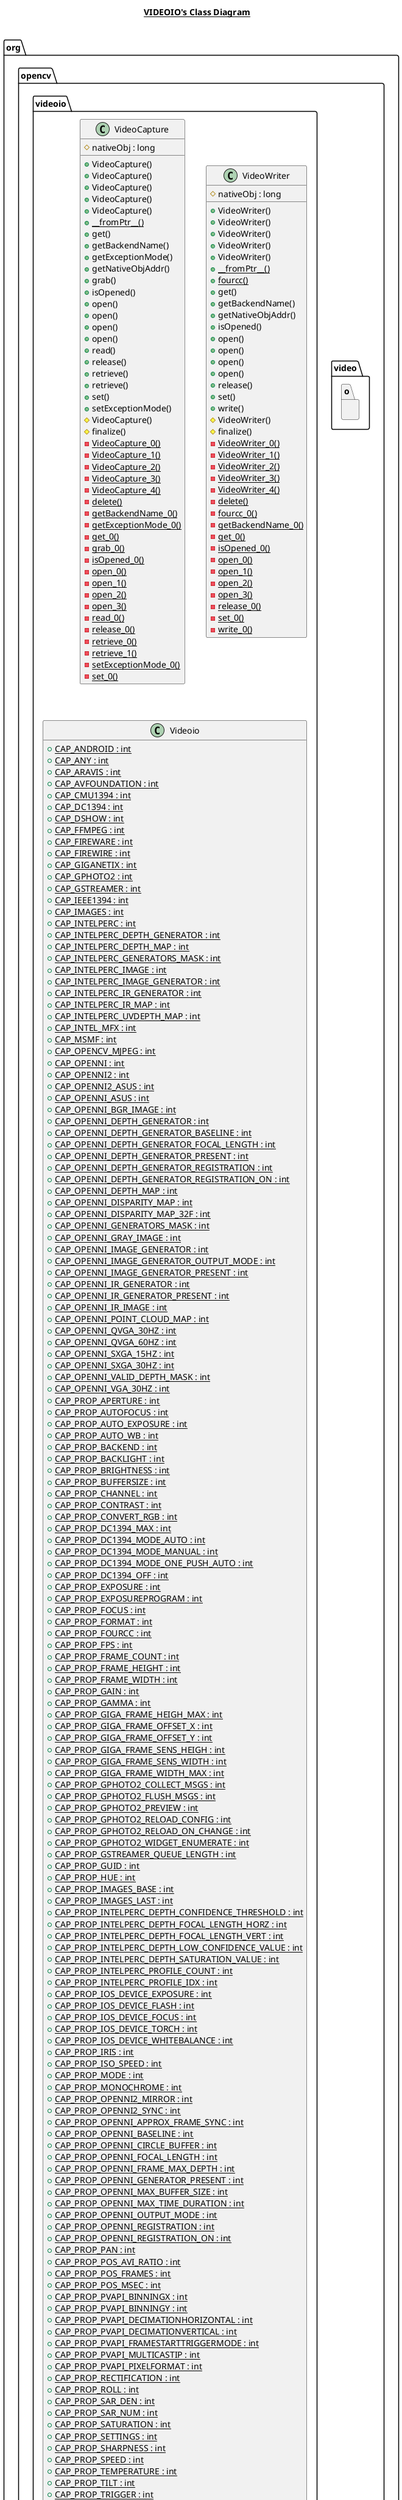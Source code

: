 @startuml

title __VIDEOIO's Class Diagram__\n

  namespace org.opencv {
    namespace video {
      namespace o {
        class org.opencv.videoio.VideoCapture {
            # nativeObj : long
            + VideoCapture()
            + VideoCapture()
            + VideoCapture()
            + VideoCapture()
            + VideoCapture()
            {static} + __fromPtr__()
            + get()
            + getBackendName()
            + getExceptionMode()
            + getNativeObjAddr()
            + grab()
            + isOpened()
            + open()
            + open()
            + open()
            + open()
            + read()
            + release()
            + retrieve()
            + retrieve()
            + set()
            + setExceptionMode()
            # VideoCapture()
            # finalize()
            {static} - VideoCapture_0()
            {static} - VideoCapture_1()
            {static} - VideoCapture_2()
            {static} - VideoCapture_3()
            {static} - VideoCapture_4()
            {static} - delete()
            {static} - getBackendName_0()
            {static} - getExceptionMode_0()
            {static} - get_0()
            {static} - grab_0()
            {static} - isOpened_0()
            {static} - open_0()
            {static} - open_1()
            {static} - open_2()
            {static} - open_3()
            {static} - read_0()
            {static} - release_0()
            {static} - retrieve_0()
            {static} - retrieve_1()
            {static} - setExceptionMode_0()
            {static} - set_0()
        }
      }
    }
  }
  

  namespace org.opencv {
    namespace video {
      namespace o {
        class org.opencv.videoio.VideoWriter {
            # nativeObj : long
            + VideoWriter()
            + VideoWriter()
            + VideoWriter()
            + VideoWriter()
            + VideoWriter()
            {static} + __fromPtr__()
            {static} + fourcc()
            + get()
            + getBackendName()
            + getNativeObjAddr()
            + isOpened()
            + open()
            + open()
            + open()
            + open()
            + release()
            + set()
            + write()
            # VideoWriter()
            # finalize()
            {static} - VideoWriter_0()
            {static} - VideoWriter_1()
            {static} - VideoWriter_2()
            {static} - VideoWriter_3()
            {static} - VideoWriter_4()
            {static} - delete()
            {static} - fourcc_0()
            {static} - getBackendName_0()
            {static} - get_0()
            {static} - isOpened_0()
            {static} - open_0()
            {static} - open_1()
            {static} - open_2()
            {static} - open_3()
            {static} - release_0()
            {static} - set_0()
            {static} - write_0()
        }
      }
    }
  }
  

  namespace org.opencv {
    namespace video {
      namespace o {
        class org.opencv.videoio.Videoio {
            {static} + CAP_ANDROID : int
            {static} + CAP_ANY : int
            {static} + CAP_ARAVIS : int
            {static} + CAP_AVFOUNDATION : int
            {static} + CAP_CMU1394 : int
            {static} + CAP_DC1394 : int
            {static} + CAP_DSHOW : int
            {static} + CAP_FFMPEG : int
            {static} + CAP_FIREWARE : int
            {static} + CAP_FIREWIRE : int
            {static} + CAP_GIGANETIX : int
            {static} + CAP_GPHOTO2 : int
            {static} + CAP_GSTREAMER : int
            {static} + CAP_IEEE1394 : int
            {static} + CAP_IMAGES : int
            {static} + CAP_INTELPERC : int
            {static} + CAP_INTELPERC_DEPTH_GENERATOR : int
            {static} + CAP_INTELPERC_DEPTH_MAP : int
            {static} + CAP_INTELPERC_GENERATORS_MASK : int
            {static} + CAP_INTELPERC_IMAGE : int
            {static} + CAP_INTELPERC_IMAGE_GENERATOR : int
            {static} + CAP_INTELPERC_IR_GENERATOR : int
            {static} + CAP_INTELPERC_IR_MAP : int
            {static} + CAP_INTELPERC_UVDEPTH_MAP : int
            {static} + CAP_INTEL_MFX : int
            {static} + CAP_MSMF : int
            {static} + CAP_OPENCV_MJPEG : int
            {static} + CAP_OPENNI : int
            {static} + CAP_OPENNI2 : int
            {static} + CAP_OPENNI2_ASUS : int
            {static} + CAP_OPENNI_ASUS : int
            {static} + CAP_OPENNI_BGR_IMAGE : int
            {static} + CAP_OPENNI_DEPTH_GENERATOR : int
            {static} + CAP_OPENNI_DEPTH_GENERATOR_BASELINE : int
            {static} + CAP_OPENNI_DEPTH_GENERATOR_FOCAL_LENGTH : int
            {static} + CAP_OPENNI_DEPTH_GENERATOR_PRESENT : int
            {static} + CAP_OPENNI_DEPTH_GENERATOR_REGISTRATION : int
            {static} + CAP_OPENNI_DEPTH_GENERATOR_REGISTRATION_ON : int
            {static} + CAP_OPENNI_DEPTH_MAP : int
            {static} + CAP_OPENNI_DISPARITY_MAP : int
            {static} + CAP_OPENNI_DISPARITY_MAP_32F : int
            {static} + CAP_OPENNI_GENERATORS_MASK : int
            {static} + CAP_OPENNI_GRAY_IMAGE : int
            {static} + CAP_OPENNI_IMAGE_GENERATOR : int
            {static} + CAP_OPENNI_IMAGE_GENERATOR_OUTPUT_MODE : int
            {static} + CAP_OPENNI_IMAGE_GENERATOR_PRESENT : int
            {static} + CAP_OPENNI_IR_GENERATOR : int
            {static} + CAP_OPENNI_IR_GENERATOR_PRESENT : int
            {static} + CAP_OPENNI_IR_IMAGE : int
            {static} + CAP_OPENNI_POINT_CLOUD_MAP : int
            {static} + CAP_OPENNI_QVGA_30HZ : int
            {static} + CAP_OPENNI_QVGA_60HZ : int
            {static} + CAP_OPENNI_SXGA_15HZ : int
            {static} + CAP_OPENNI_SXGA_30HZ : int
            {static} + CAP_OPENNI_VALID_DEPTH_MASK : int
            {static} + CAP_OPENNI_VGA_30HZ : int
            {static} + CAP_PROP_APERTURE : int
            {static} + CAP_PROP_AUTOFOCUS : int
            {static} + CAP_PROP_AUTO_EXPOSURE : int
            {static} + CAP_PROP_AUTO_WB : int
            {static} + CAP_PROP_BACKEND : int
            {static} + CAP_PROP_BACKLIGHT : int
            {static} + CAP_PROP_BRIGHTNESS : int
            {static} + CAP_PROP_BUFFERSIZE : int
            {static} + CAP_PROP_CHANNEL : int
            {static} + CAP_PROP_CONTRAST : int
            {static} + CAP_PROP_CONVERT_RGB : int
            {static} + CAP_PROP_DC1394_MAX : int
            {static} + CAP_PROP_DC1394_MODE_AUTO : int
            {static} + CAP_PROP_DC1394_MODE_MANUAL : int
            {static} + CAP_PROP_DC1394_MODE_ONE_PUSH_AUTO : int
            {static} + CAP_PROP_DC1394_OFF : int
            {static} + CAP_PROP_EXPOSURE : int
            {static} + CAP_PROP_EXPOSUREPROGRAM : int
            {static} + CAP_PROP_FOCUS : int
            {static} + CAP_PROP_FORMAT : int
            {static} + CAP_PROP_FOURCC : int
            {static} + CAP_PROP_FPS : int
            {static} + CAP_PROP_FRAME_COUNT : int
            {static} + CAP_PROP_FRAME_HEIGHT : int
            {static} + CAP_PROP_FRAME_WIDTH : int
            {static} + CAP_PROP_GAIN : int
            {static} + CAP_PROP_GAMMA : int
            {static} + CAP_PROP_GIGA_FRAME_HEIGH_MAX : int
            {static} + CAP_PROP_GIGA_FRAME_OFFSET_X : int
            {static} + CAP_PROP_GIGA_FRAME_OFFSET_Y : int
            {static} + CAP_PROP_GIGA_FRAME_SENS_HEIGH : int
            {static} + CAP_PROP_GIGA_FRAME_SENS_WIDTH : int
            {static} + CAP_PROP_GIGA_FRAME_WIDTH_MAX : int
            {static} + CAP_PROP_GPHOTO2_COLLECT_MSGS : int
            {static} + CAP_PROP_GPHOTO2_FLUSH_MSGS : int
            {static} + CAP_PROP_GPHOTO2_PREVIEW : int
            {static} + CAP_PROP_GPHOTO2_RELOAD_CONFIG : int
            {static} + CAP_PROP_GPHOTO2_RELOAD_ON_CHANGE : int
            {static} + CAP_PROP_GPHOTO2_WIDGET_ENUMERATE : int
            {static} + CAP_PROP_GSTREAMER_QUEUE_LENGTH : int
            {static} + CAP_PROP_GUID : int
            {static} + CAP_PROP_HUE : int
            {static} + CAP_PROP_IMAGES_BASE : int
            {static} + CAP_PROP_IMAGES_LAST : int
            {static} + CAP_PROP_INTELPERC_DEPTH_CONFIDENCE_THRESHOLD : int
            {static} + CAP_PROP_INTELPERC_DEPTH_FOCAL_LENGTH_HORZ : int
            {static} + CAP_PROP_INTELPERC_DEPTH_FOCAL_LENGTH_VERT : int
            {static} + CAP_PROP_INTELPERC_DEPTH_LOW_CONFIDENCE_VALUE : int
            {static} + CAP_PROP_INTELPERC_DEPTH_SATURATION_VALUE : int
            {static} + CAP_PROP_INTELPERC_PROFILE_COUNT : int
            {static} + CAP_PROP_INTELPERC_PROFILE_IDX : int
            {static} + CAP_PROP_IOS_DEVICE_EXPOSURE : int
            {static} + CAP_PROP_IOS_DEVICE_FLASH : int
            {static} + CAP_PROP_IOS_DEVICE_FOCUS : int
            {static} + CAP_PROP_IOS_DEVICE_TORCH : int
            {static} + CAP_PROP_IOS_DEVICE_WHITEBALANCE : int
            {static} + CAP_PROP_IRIS : int
            {static} + CAP_PROP_ISO_SPEED : int
            {static} + CAP_PROP_MODE : int
            {static} + CAP_PROP_MONOCHROME : int
            {static} + CAP_PROP_OPENNI2_MIRROR : int
            {static} + CAP_PROP_OPENNI2_SYNC : int
            {static} + CAP_PROP_OPENNI_APPROX_FRAME_SYNC : int
            {static} + CAP_PROP_OPENNI_BASELINE : int
            {static} + CAP_PROP_OPENNI_CIRCLE_BUFFER : int
            {static} + CAP_PROP_OPENNI_FOCAL_LENGTH : int
            {static} + CAP_PROP_OPENNI_FRAME_MAX_DEPTH : int
            {static} + CAP_PROP_OPENNI_GENERATOR_PRESENT : int
            {static} + CAP_PROP_OPENNI_MAX_BUFFER_SIZE : int
            {static} + CAP_PROP_OPENNI_MAX_TIME_DURATION : int
            {static} + CAP_PROP_OPENNI_OUTPUT_MODE : int
            {static} + CAP_PROP_OPENNI_REGISTRATION : int
            {static} + CAP_PROP_OPENNI_REGISTRATION_ON : int
            {static} + CAP_PROP_PAN : int
            {static} + CAP_PROP_POS_AVI_RATIO : int
            {static} + CAP_PROP_POS_FRAMES : int
            {static} + CAP_PROP_POS_MSEC : int
            {static} + CAP_PROP_PVAPI_BINNINGX : int
            {static} + CAP_PROP_PVAPI_BINNINGY : int
            {static} + CAP_PROP_PVAPI_DECIMATIONHORIZONTAL : int
            {static} + CAP_PROP_PVAPI_DECIMATIONVERTICAL : int
            {static} + CAP_PROP_PVAPI_FRAMESTARTTRIGGERMODE : int
            {static} + CAP_PROP_PVAPI_MULTICASTIP : int
            {static} + CAP_PROP_PVAPI_PIXELFORMAT : int
            {static} + CAP_PROP_RECTIFICATION : int
            {static} + CAP_PROP_ROLL : int
            {static} + CAP_PROP_SAR_DEN : int
            {static} + CAP_PROP_SAR_NUM : int
            {static} + CAP_PROP_SATURATION : int
            {static} + CAP_PROP_SETTINGS : int
            {static} + CAP_PROP_SHARPNESS : int
            {static} + CAP_PROP_SPEED : int
            {static} + CAP_PROP_TEMPERATURE : int
            {static} + CAP_PROP_TILT : int
            {static} + CAP_PROP_TRIGGER : int
            {static} + CAP_PROP_TRIGGER_DELAY : int
            {static} + CAP_PROP_VIEWFINDER : int
            {static} + CAP_PROP_WB_TEMPERATURE : int
            {static} + CAP_PROP_WHITE_BALANCE_BLUE_U : int
            {static} + CAP_PROP_WHITE_BALANCE_RED_V : int
            {static} + CAP_PROP_XI_ACQ_BUFFER_SIZE : int
            {static} + CAP_PROP_XI_ACQ_BUFFER_SIZE_UNIT : int
            {static} + CAP_PROP_XI_ACQ_FRAME_BURST_COUNT : int
            {static} + CAP_PROP_XI_ACQ_TIMING_MODE : int
            {static} + CAP_PROP_XI_ACQ_TRANSPORT_BUFFER_COMMIT : int
            {static} + CAP_PROP_XI_ACQ_TRANSPORT_BUFFER_SIZE : int
            {static} + CAP_PROP_XI_AEAG : int
            {static} + CAP_PROP_XI_AEAG_LEVEL : int
            {static} + CAP_PROP_XI_AEAG_ROI_HEIGHT : int
            {static} + CAP_PROP_XI_AEAG_ROI_OFFSET_X : int
            {static} + CAP_PROP_XI_AEAG_ROI_OFFSET_Y : int
            {static} + CAP_PROP_XI_AEAG_ROI_WIDTH : int
            {static} + CAP_PROP_XI_AE_MAX_LIMIT : int
            {static} + CAP_PROP_XI_AG_MAX_LIMIT : int
            {static} + CAP_PROP_XI_APPLY_CMS : int
            {static} + CAP_PROP_XI_AUTO_BANDWIDTH_CALCULATION : int
            {static} + CAP_PROP_XI_AUTO_WB : int
            {static} + CAP_PROP_XI_AVAILABLE_BANDWIDTH : int
            {static} + CAP_PROP_XI_BINNING_HORIZONTAL : int
            {static} + CAP_PROP_XI_BINNING_PATTERN : int
            {static} + CAP_PROP_XI_BINNING_SELECTOR : int
            {static} + CAP_PROP_XI_BINNING_VERTICAL : int
            {static} + CAP_PROP_XI_BPC : int
            {static} + CAP_PROP_XI_BUFFERS_QUEUE_SIZE : int
            {static} + CAP_PROP_XI_BUFFER_POLICY : int
            {static} + CAP_PROP_XI_CC_MATRIX_00 : int
            {static} + CAP_PROP_XI_CC_MATRIX_01 : int
            {static} + CAP_PROP_XI_CC_MATRIX_02 : int
            {static} + CAP_PROP_XI_CC_MATRIX_03 : int
            {static} + CAP_PROP_XI_CC_MATRIX_10 : int
            {static} + CAP_PROP_XI_CC_MATRIX_11 : int
            {static} + CAP_PROP_XI_CC_MATRIX_12 : int
            {static} + CAP_PROP_XI_CC_MATRIX_13 : int
            {static} + CAP_PROP_XI_CC_MATRIX_20 : int
            {static} + CAP_PROP_XI_CC_MATRIX_21 : int
            {static} + CAP_PROP_XI_CC_MATRIX_22 : int
            {static} + CAP_PROP_XI_CC_MATRIX_23 : int
            {static} + CAP_PROP_XI_CC_MATRIX_30 : int
            {static} + CAP_PROP_XI_CC_MATRIX_31 : int
            {static} + CAP_PROP_XI_CC_MATRIX_32 : int
            {static} + CAP_PROP_XI_CC_MATRIX_33 : int
            {static} + CAP_PROP_XI_CHIP_TEMP : int
            {static} + CAP_PROP_XI_CMS : int
            {static} + CAP_PROP_XI_COLOR_FILTER_ARRAY : int
            {static} + CAP_PROP_XI_COLUMN_FPN_CORRECTION : int
            {static} + CAP_PROP_XI_COOLING : int
            {static} + CAP_PROP_XI_COUNTER_SELECTOR : int
            {static} + CAP_PROP_XI_COUNTER_VALUE : int
            {static} + CAP_PROP_XI_DATA_FORMAT : int
            {static} + CAP_PROP_XI_DEBOUNCE_EN : int
            {static} + CAP_PROP_XI_DEBOUNCE_POL : int
            {static} + CAP_PROP_XI_DEBOUNCE_T0 : int
            {static} + CAP_PROP_XI_DEBOUNCE_T1 : int
            {static} + CAP_PROP_XI_DEBUG_LEVEL : int
            {static} + CAP_PROP_XI_DECIMATION_HORIZONTAL : int
            {static} + CAP_PROP_XI_DECIMATION_PATTERN : int
            {static} + CAP_PROP_XI_DECIMATION_SELECTOR : int
            {static} + CAP_PROP_XI_DECIMATION_VERTICAL : int
            {static} + CAP_PROP_XI_DEFAULT_CC_MATRIX : int
            {static} + CAP_PROP_XI_DEVICE_MODEL_ID : int
            {static} + CAP_PROP_XI_DEVICE_RESET : int
            {static} + CAP_PROP_XI_DEVICE_SN : int
            {static} + CAP_PROP_XI_DOWNSAMPLING : int
            {static} + CAP_PROP_XI_DOWNSAMPLING_TYPE : int
            {static} + CAP_PROP_XI_EXPOSURE : int
            {static} + CAP_PROP_XI_EXPOSURE_BURST_COUNT : int
            {static} + CAP_PROP_XI_EXP_PRIORITY : int
            {static} + CAP_PROP_XI_FFS_ACCESS_KEY : int
            {static} + CAP_PROP_XI_FFS_FILE_ID : int
            {static} + CAP_PROP_XI_FFS_FILE_SIZE : int
            {static} + CAP_PROP_XI_FRAMERATE : int
            {static} + CAP_PROP_XI_FREE_FFS_SIZE : int
            {static} + CAP_PROP_XI_GAIN : int
            {static} + CAP_PROP_XI_GAIN_SELECTOR : int
            {static} + CAP_PROP_XI_GAMMAC : int
            {static} + CAP_PROP_XI_GAMMAY : int
            {static} + CAP_PROP_XI_GPI_LEVEL : int
            {static} + CAP_PROP_XI_GPI_MODE : int
            {static} + CAP_PROP_XI_GPI_SELECTOR : int
            {static} + CAP_PROP_XI_GPO_MODE : int
            {static} + CAP_PROP_XI_GPO_SELECTOR : int
            {static} + CAP_PROP_XI_HDR : int
            {static} + CAP_PROP_XI_HDR_KNEEPOINT_COUNT : int
            {static} + CAP_PROP_XI_HDR_T1 : int
            {static} + CAP_PROP_XI_HDR_T2 : int
            {static} + CAP_PROP_XI_HEIGHT : int
            {static} + CAP_PROP_XI_HOUS_BACK_SIDE_TEMP : int
            {static} + CAP_PROP_XI_HOUS_TEMP : int
            {static} + CAP_PROP_XI_HW_REVISION : int
            {static} + CAP_PROP_XI_IMAGE_BLACK_LEVEL : int
            {static} + CAP_PROP_XI_IMAGE_DATA_BIT_DEPTH : int
            {static} + CAP_PROP_XI_IMAGE_DATA_FORMAT : int
            {static} + CAP_PROP_XI_IMAGE_DATA_FORMAT_RGB32_ALPHA : int
            {static} + CAP_PROP_XI_IMAGE_IS_COLOR : int
            {static} + CAP_PROP_XI_IMAGE_PAYLOAD_SIZE : int
            {static} + CAP_PROP_XI_IS_COOLED : int
            {static} + CAP_PROP_XI_IS_DEVICE_EXIST : int
            {static} + CAP_PROP_XI_KNEEPOINT1 : int
            {static} + CAP_PROP_XI_KNEEPOINT2 : int
            {static} + CAP_PROP_XI_LED_MODE : int
            {static} + CAP_PROP_XI_LED_SELECTOR : int
            {static} + CAP_PROP_XI_LENS_APERTURE_VALUE : int
            {static} + CAP_PROP_XI_LENS_FEATURE : int
            {static} + CAP_PROP_XI_LENS_FEATURE_SELECTOR : int
            {static} + CAP_PROP_XI_LENS_FOCAL_LENGTH : int
            {static} + CAP_PROP_XI_LENS_FOCUS_DISTANCE : int
            {static} + CAP_PROP_XI_LENS_FOCUS_MOVE : int
            {static} + CAP_PROP_XI_LENS_FOCUS_MOVEMENT_VALUE : int
            {static} + CAP_PROP_XI_LENS_MODE : int
            {static} + CAP_PROP_XI_LIMIT_BANDWIDTH : int
            {static} + CAP_PROP_XI_LUT_EN : int
            {static} + CAP_PROP_XI_LUT_INDEX : int
            {static} + CAP_PROP_XI_LUT_VALUE : int
            {static} + CAP_PROP_XI_MANUAL_WB : int
            {static} + CAP_PROP_XI_OFFSET_X : int
            {static} + CAP_PROP_XI_OFFSET_Y : int
            {static} + CAP_PROP_XI_OUTPUT_DATA_BIT_DEPTH : int
            {static} + CAP_PROP_XI_OUTPUT_DATA_PACKING : int
            {static} + CAP_PROP_XI_OUTPUT_DATA_PACKING_TYPE : int
            {static} + CAP_PROP_XI_RECENT_FRAME : int
            {static} + CAP_PROP_XI_REGION_MODE : int
            {static} + CAP_PROP_XI_REGION_SELECTOR : int
            {static} + CAP_PROP_XI_ROW_FPN_CORRECTION : int
            {static} + CAP_PROP_XI_SENSOR_BOARD_TEMP : int
            {static} + CAP_PROP_XI_SENSOR_CLOCK_FREQ_HZ : int
            {static} + CAP_PROP_XI_SENSOR_CLOCK_FREQ_INDEX : int
            {static} + CAP_PROP_XI_SENSOR_DATA_BIT_DEPTH : int
            {static} + CAP_PROP_XI_SENSOR_FEATURE_SELECTOR : int
            {static} + CAP_PROP_XI_SENSOR_FEATURE_VALUE : int
            {static} + CAP_PROP_XI_SENSOR_MODE : int
            {static} + CAP_PROP_XI_SENSOR_OUTPUT_CHANNEL_COUNT : int
            {static} + CAP_PROP_XI_SENSOR_TAPS : int
            {static} + CAP_PROP_XI_SHARPNESS : int
            {static} + CAP_PROP_XI_SHUTTER_TYPE : int
            {static} + CAP_PROP_XI_TARGET_TEMP : int
            {static} + CAP_PROP_XI_TEST_PATTERN : int
            {static} + CAP_PROP_XI_TEST_PATTERN_GENERATOR_SELECTOR : int
            {static} + CAP_PROP_XI_TIMEOUT : int
            {static} + CAP_PROP_XI_TRANSPORT_PIXEL_FORMAT : int
            {static} + CAP_PROP_XI_TRG_DELAY : int
            {static} + CAP_PROP_XI_TRG_SELECTOR : int
            {static} + CAP_PROP_XI_TRG_SOFTWARE : int
            {static} + CAP_PROP_XI_TRG_SOURCE : int
            {static} + CAP_PROP_XI_TS_RST_MODE : int
            {static} + CAP_PROP_XI_TS_RST_SOURCE : int
            {static} + CAP_PROP_XI_USED_FFS_SIZE : int
            {static} + CAP_PROP_XI_WB_KB : int
            {static} + CAP_PROP_XI_WB_KG : int
            {static} + CAP_PROP_XI_WB_KR : int
            {static} + CAP_PROP_XI_WIDTH : int
            {static} + CAP_PROP_ZOOM : int
            {static} + CAP_PVAPI : int
            {static} + CAP_PVAPI_DECIMATION_2OUTOF16 : int
            {static} + CAP_PVAPI_DECIMATION_2OUTOF4 : int
            {static} + CAP_PVAPI_DECIMATION_2OUTOF8 : int
            {static} + CAP_PVAPI_DECIMATION_OFF : int
            {static} + CAP_PVAPI_FSTRIGMODE_FIXEDRATE : int
            {static} + CAP_PVAPI_FSTRIGMODE_FREERUN : int
            {static} + CAP_PVAPI_FSTRIGMODE_SOFTWARE : int
            {static} + CAP_PVAPI_FSTRIGMODE_SYNCIN1 : int
            {static} + CAP_PVAPI_FSTRIGMODE_SYNCIN2 : int
            {static} + CAP_PVAPI_PIXELFORMAT_BAYER16 : int
            {static} + CAP_PVAPI_PIXELFORMAT_BAYER8 : int
            {static} + CAP_PVAPI_PIXELFORMAT_BGR24 : int
            {static} + CAP_PVAPI_PIXELFORMAT_BGRA32 : int
            {static} + CAP_PVAPI_PIXELFORMAT_MONO16 : int
            {static} + CAP_PVAPI_PIXELFORMAT_MONO8 : int
            {static} + CAP_PVAPI_PIXELFORMAT_RGB24 : int
            {static} + CAP_PVAPI_PIXELFORMAT_RGBA32 : int
            {static} + CAP_QT : int
            {static} + CAP_REALSENSE : int
            {static} + CAP_UNICAP : int
            {static} + CAP_V4L : int
            {static} + CAP_V4L2 : int
            {static} + CAP_VFW : int
            {static} + CAP_WINRT : int
            {static} + CAP_XIAPI : int
            {static} + CAP_XINE : int
            {static} + VIDEOWRITER_PROP_FRAMEBYTES : int
            {static} + VIDEOWRITER_PROP_NSTRIPES : int
            {static} + VIDEOWRITER_PROP_QUALITY : int
            {static} + getBackendName()
            {static} - getBackendName_0()
        }
      }
    }
  }
  



right footer


PlantUML diagram generated by SketchIt! (https://bitbucket.org/pmesmeur/sketch.it)
For more information about this tool, please contact philippe.mesmeur@gmail.com
endfooter

@enduml
